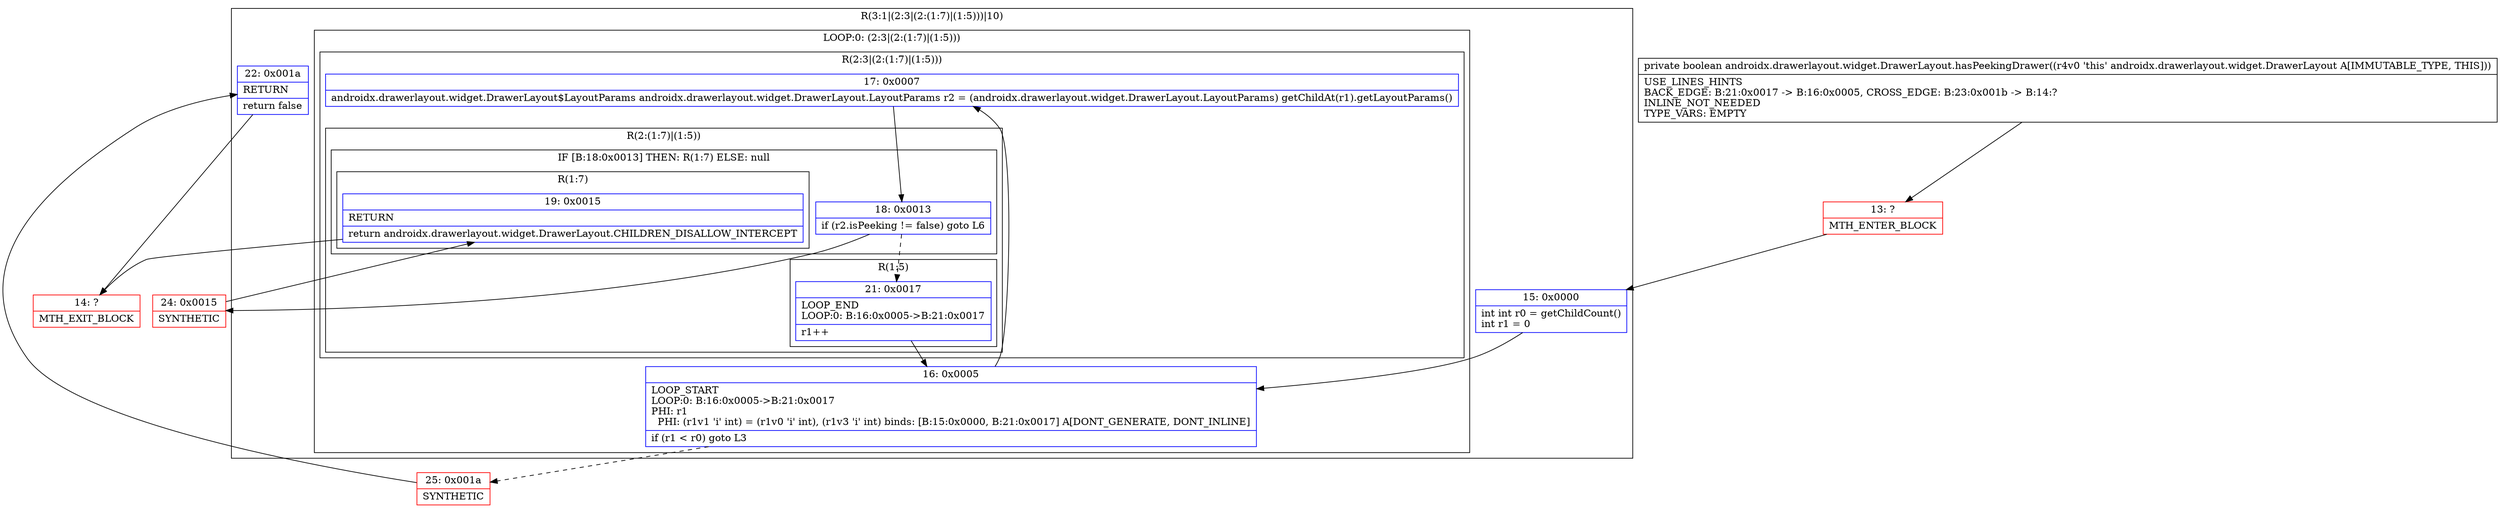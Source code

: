digraph "CFG forandroidx.drawerlayout.widget.DrawerLayout.hasPeekingDrawer()Z" {
subgraph cluster_Region_1920419778 {
label = "R(3:1|(2:3|(2:(1:7)|(1:5)))|10)";
node [shape=record,color=blue];
Node_15 [shape=record,label="{15\:\ 0x0000|int int r0 = getChildCount()\lint r1 = 0\l}"];
subgraph cluster_LoopRegion_472526990 {
label = "LOOP:0: (2:3|(2:(1:7)|(1:5)))";
node [shape=record,color=blue];
Node_16 [shape=record,label="{16\:\ 0x0005|LOOP_START\lLOOP:0: B:16:0x0005\-\>B:21:0x0017\lPHI: r1 \l  PHI: (r1v1 'i' int) = (r1v0 'i' int), (r1v3 'i' int) binds: [B:15:0x0000, B:21:0x0017] A[DONT_GENERATE, DONT_INLINE]\l|if (r1 \< r0) goto L3\l}"];
subgraph cluster_Region_1929521003 {
label = "R(2:3|(2:(1:7)|(1:5)))";
node [shape=record,color=blue];
Node_17 [shape=record,label="{17\:\ 0x0007|androidx.drawerlayout.widget.DrawerLayout$LayoutParams androidx.drawerlayout.widget.DrawerLayout.LayoutParams r2 = (androidx.drawerlayout.widget.DrawerLayout.LayoutParams) getChildAt(r1).getLayoutParams()\l}"];
subgraph cluster_Region_434663811 {
label = "R(2:(1:7)|(1:5))";
node [shape=record,color=blue];
subgraph cluster_IfRegion_990066590 {
label = "IF [B:18:0x0013] THEN: R(1:7) ELSE: null";
node [shape=record,color=blue];
Node_18 [shape=record,label="{18\:\ 0x0013|if (r2.isPeeking != false) goto L6\l}"];
subgraph cluster_Region_530616862 {
label = "R(1:7)";
node [shape=record,color=blue];
Node_19 [shape=record,label="{19\:\ 0x0015|RETURN\l|return androidx.drawerlayout.widget.DrawerLayout.CHILDREN_DISALLOW_INTERCEPT\l}"];
}
}
subgraph cluster_Region_1415407649 {
label = "R(1:5)";
node [shape=record,color=blue];
Node_21 [shape=record,label="{21\:\ 0x0017|LOOP_END\lLOOP:0: B:16:0x0005\-\>B:21:0x0017\l|r1++\l}"];
}
}
}
}
Node_22 [shape=record,label="{22\:\ 0x001a|RETURN\l|return false\l}"];
}
Node_13 [shape=record,color=red,label="{13\:\ ?|MTH_ENTER_BLOCK\l}"];
Node_24 [shape=record,color=red,label="{24\:\ 0x0015|SYNTHETIC\l}"];
Node_14 [shape=record,color=red,label="{14\:\ ?|MTH_EXIT_BLOCK\l}"];
Node_25 [shape=record,color=red,label="{25\:\ 0x001a|SYNTHETIC\l}"];
MethodNode[shape=record,label="{private boolean androidx.drawerlayout.widget.DrawerLayout.hasPeekingDrawer((r4v0 'this' androidx.drawerlayout.widget.DrawerLayout A[IMMUTABLE_TYPE, THIS]))  | USE_LINES_HINTS\lBACK_EDGE: B:21:0x0017 \-\> B:16:0x0005, CROSS_EDGE: B:23:0x001b \-\> B:14:?\lINLINE_NOT_NEEDED\lTYPE_VARS: EMPTY\l}"];
MethodNode -> Node_13;Node_15 -> Node_16;
Node_16 -> Node_17;
Node_16 -> Node_25[style=dashed];
Node_17 -> Node_18;
Node_18 -> Node_21[style=dashed];
Node_18 -> Node_24;
Node_19 -> Node_14;
Node_21 -> Node_16;
Node_22 -> Node_14;
Node_13 -> Node_15;
Node_24 -> Node_19;
Node_25 -> Node_22;
}


